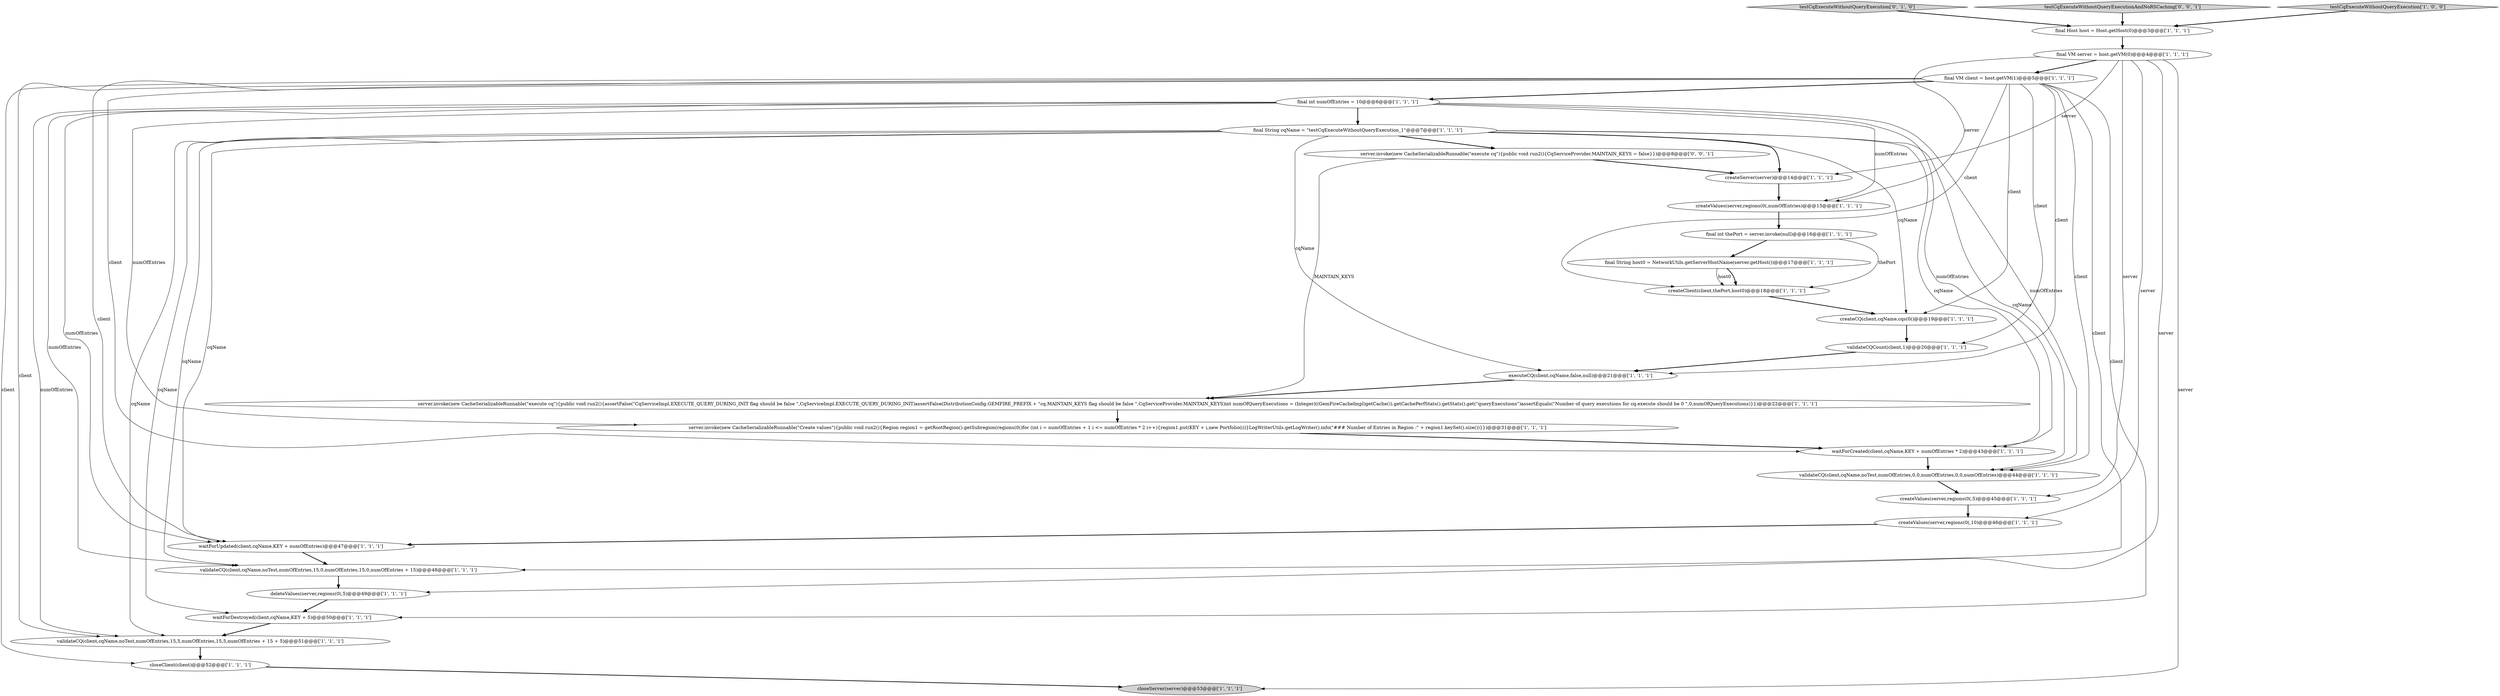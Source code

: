 digraph {
11 [style = filled, label = "closeClient(client)@@@52@@@['1', '1', '1']", fillcolor = white, shape = ellipse image = "AAA0AAABBB1BBB"];
21 [style = filled, label = "final VM server = host.getVM(0)@@@4@@@['1', '1', '1']", fillcolor = white, shape = ellipse image = "AAA0AAABBB1BBB"];
28 [style = filled, label = "server.invoke(new CacheSerializableRunnable(\"execute cq\"){public void run2(){CqServiceProvider.MAINTAIN_KEYS = false}})@@@8@@@['0', '0', '1']", fillcolor = white, shape = ellipse image = "AAA0AAABBB3BBB"];
19 [style = filled, label = "validateCQCount(client,1)@@@20@@@['1', '1', '1']", fillcolor = white, shape = ellipse image = "AAA0AAABBB1BBB"];
20 [style = filled, label = "server.invoke(new CacheSerializableRunnable(\"Create values\"){public void run2(){Region region1 = getRootRegion().getSubregion(regions(0()for (int i = numOfEntries + 1 i <= numOfEntries * 2 i++){region1.put(KEY + i,new Portfolio(i))}LogWriterUtils.getLogWriter().info(\"### Number of Entries in Region :\" + region1.keySet().size())}})@@@31@@@['1', '1', '1']", fillcolor = white, shape = ellipse image = "AAA0AAABBB1BBB"];
22 [style = filled, label = "executeCQ(client,cqName,false,null)@@@21@@@['1', '1', '1']", fillcolor = white, shape = ellipse image = "AAA0AAABBB1BBB"];
27 [style = filled, label = "testCqExecuteWithoutQueryExecution['0', '1', '0']", fillcolor = lightgray, shape = diamond image = "AAA0AAABBB2BBB"];
1 [style = filled, label = "server.invoke(new CacheSerializableRunnable(\"execute cq\"){public void run2(){assertFalse(\"CqServiceImpl.EXECUTE_QUERY_DURING_INIT flag should be false \",CqServiceImpl.EXECUTE_QUERY_DURING_INIT)assertFalse(DistributionConfig.GEMFIRE_PREFIX + \"cq.MAINTAIN_KEYS flag should be false \",CqServiceProvider.MAINTAIN_KEYS)int numOfQueryExecutions = (Integer)((GemFireCacheImpl)getCache()).getCachePerfStats().getStats().get(\"queryExecutions\")assertEquals(\"Number of query executions for cq.execute should be 0 \",0,numOfQueryExecutions)}})@@@22@@@['1', '1', '1']", fillcolor = white, shape = ellipse image = "AAA0AAABBB1BBB"];
8 [style = filled, label = "validateCQ(client,cqName,noTest,numOfEntries,0,0,numOfEntries,0,0,numOfEntries)@@@44@@@['1', '1', '1']", fillcolor = white, shape = ellipse image = "AAA0AAABBB1BBB"];
12 [style = filled, label = "createCQ(client,cqName,cqs(0()@@@19@@@['1', '1', '1']", fillcolor = white, shape = ellipse image = "AAA0AAABBB1BBB"];
5 [style = filled, label = "deleteValues(server,regions(0(,5)@@@49@@@['1', '1', '1']", fillcolor = white, shape = ellipse image = "AAA0AAABBB1BBB"];
26 [style = filled, label = "final int numOfEntries = 10@@@6@@@['1', '1', '1']", fillcolor = white, shape = ellipse image = "AAA0AAABBB1BBB"];
13 [style = filled, label = "createValues(server,regions(0(,numOfEntries)@@@15@@@['1', '1', '1']", fillcolor = white, shape = ellipse image = "AAA0AAABBB1BBB"];
25 [style = filled, label = "validateCQ(client,cqName,noTest,numOfEntries,15,5,numOfEntries,15,5,numOfEntries + 15 + 5)@@@51@@@['1', '1', '1']", fillcolor = white, shape = ellipse image = "AAA0AAABBB1BBB"];
0 [style = filled, label = "createServer(server)@@@14@@@['1', '1', '1']", fillcolor = white, shape = ellipse image = "AAA0AAABBB1BBB"];
6 [style = filled, label = "final int thePort = server.invoke(null)@@@16@@@['1', '1', '1']", fillcolor = white, shape = ellipse image = "AAA0AAABBB1BBB"];
29 [style = filled, label = "testCqExecuteWithoutQueryExecutionAndNoRSCaching['0', '0', '1']", fillcolor = lightgray, shape = diamond image = "AAA0AAABBB3BBB"];
23 [style = filled, label = "waitForCreated(client,cqName,KEY + numOfEntries * 2)@@@43@@@['1', '1', '1']", fillcolor = white, shape = ellipse image = "AAA0AAABBB1BBB"];
15 [style = filled, label = "validateCQ(client,cqName,noTest,numOfEntries,15,0,numOfEntries,15,0,numOfEntries + 15)@@@48@@@['1', '1', '1']", fillcolor = white, shape = ellipse image = "AAA0AAABBB1BBB"];
16 [style = filled, label = "createClient(client,thePort,host0)@@@18@@@['1', '1', '1']", fillcolor = white, shape = ellipse image = "AAA0AAABBB1BBB"];
9 [style = filled, label = "waitForDestroyed(client,cqName,KEY + 5)@@@50@@@['1', '1', '1']", fillcolor = white, shape = ellipse image = "AAA0AAABBB1BBB"];
3 [style = filled, label = "final String cqName = \"testCqExecuteWithoutQueryExecution_1\"@@@7@@@['1', '1', '1']", fillcolor = white, shape = ellipse image = "AAA0AAABBB1BBB"];
24 [style = filled, label = "testCqExecuteWithoutQueryExecution['1', '0', '0']", fillcolor = lightgray, shape = diamond image = "AAA0AAABBB1BBB"];
7 [style = filled, label = "final String host0 = NetworkUtils.getServerHostName(server.getHost())@@@17@@@['1', '1', '1']", fillcolor = white, shape = ellipse image = "AAA0AAABBB1BBB"];
2 [style = filled, label = "waitForUpdated(client,cqName,KEY + numOfEntries)@@@47@@@['1', '1', '1']", fillcolor = white, shape = ellipse image = "AAA0AAABBB1BBB"];
10 [style = filled, label = "createValues(server,regions(0(,10)@@@46@@@['1', '1', '1']", fillcolor = white, shape = ellipse image = "AAA0AAABBB1BBB"];
18 [style = filled, label = "closeServer(server)@@@53@@@['1', '1', '1']", fillcolor = lightgray, shape = ellipse image = "AAA0AAABBB1BBB"];
14 [style = filled, label = "createValues(server,regions(0(,5)@@@45@@@['1', '1', '1']", fillcolor = white, shape = ellipse image = "AAA0AAABBB1BBB"];
4 [style = filled, label = "final Host host = Host.getHost(0)@@@3@@@['1', '1', '1']", fillcolor = white, shape = ellipse image = "AAA0AAABBB1BBB"];
17 [style = filled, label = "final VM client = host.getVM(1)@@@5@@@['1', '1', '1']", fillcolor = white, shape = ellipse image = "AAA0AAABBB1BBB"];
20->23 [style = bold, label=""];
8->14 [style = bold, label=""];
3->23 [style = solid, label="cqName"];
17->26 [style = bold, label=""];
3->9 [style = solid, label="cqName"];
28->1 [style = solid, label="MAINTAIN_KEYS"];
10->2 [style = bold, label=""];
26->8 [style = solid, label="numOfEntries"];
3->12 [style = solid, label="cqName"];
21->14 [style = solid, label="server"];
26->23 [style = solid, label="numOfEntries"];
27->4 [style = bold, label=""];
17->15 [style = solid, label="client"];
17->19 [style = solid, label="client"];
17->9 [style = solid, label="client"];
3->8 [style = solid, label="cqName"];
7->16 [style = bold, label=""];
21->17 [style = bold, label=""];
13->6 [style = bold, label=""];
24->4 [style = bold, label=""];
21->5 [style = solid, label="server"];
17->25 [style = solid, label="client"];
29->4 [style = bold, label=""];
6->16 [style = solid, label="thePort"];
19->22 [style = bold, label=""];
11->18 [style = bold, label=""];
5->9 [style = bold, label=""];
0->13 [style = bold, label=""];
17->2 [style = solid, label="client"];
25->11 [style = bold, label=""];
21->0 [style = solid, label="server"];
17->23 [style = solid, label="client"];
17->11 [style = solid, label="client"];
16->12 [style = bold, label=""];
21->18 [style = solid, label="server"];
3->2 [style = solid, label="cqName"];
26->15 [style = solid, label="numOfEntries"];
26->2 [style = solid, label="numOfEntries"];
26->13 [style = solid, label="numOfEntries"];
3->0 [style = bold, label=""];
23->8 [style = bold, label=""];
3->15 [style = solid, label="cqName"];
12->19 [style = bold, label=""];
15->5 [style = bold, label=""];
26->25 [style = solid, label="numOfEntries"];
3->25 [style = solid, label="cqName"];
7->16 [style = solid, label="host0"];
17->12 [style = solid, label="client"];
17->8 [style = solid, label="client"];
26->20 [style = solid, label="numOfEntries"];
3->22 [style = solid, label="cqName"];
6->7 [style = bold, label=""];
1->20 [style = bold, label=""];
26->3 [style = bold, label=""];
14->10 [style = bold, label=""];
9->25 [style = bold, label=""];
22->1 [style = bold, label=""];
4->21 [style = bold, label=""];
3->28 [style = bold, label=""];
21->10 [style = solid, label="server"];
17->22 [style = solid, label="client"];
2->15 [style = bold, label=""];
28->0 [style = bold, label=""];
21->13 [style = solid, label="server"];
17->16 [style = solid, label="client"];
}
